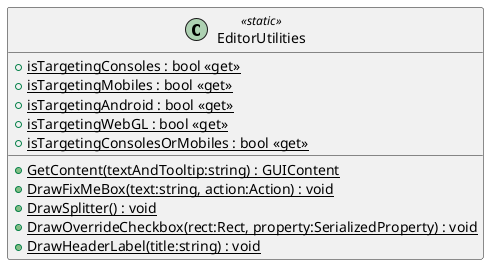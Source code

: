 @startuml
class EditorUtilities <<static>> {
    + {static} isTargetingConsoles : bool <<get>>
    + {static} isTargetingMobiles : bool <<get>>
    + {static} isTargetingAndroid : bool <<get>>
    + {static} isTargetingWebGL : bool <<get>>
    + {static} isTargetingConsolesOrMobiles : bool <<get>>
    + {static} GetContent(textAndTooltip:string) : GUIContent
    + {static} DrawFixMeBox(text:string, action:Action) : void
    + {static} DrawSplitter() : void
    + {static} DrawOverrideCheckbox(rect:Rect, property:SerializedProperty) : void
    + {static} DrawHeaderLabel(title:string) : void
}
@enduml
